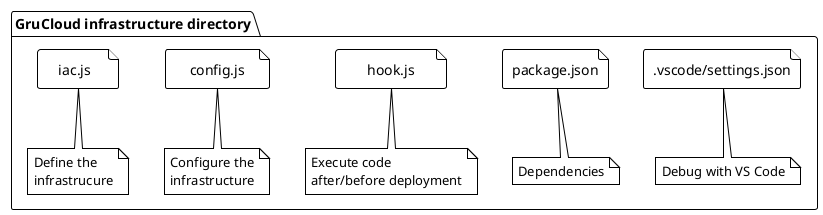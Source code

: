 @startuml grucloud-project-files
!theme plain
skinparam svgLinkTarget _blank

folder "GruCloud infrastructure directory" {


file ".vscode/settings.json"
note bottom
Debug with VS Code
end note

file package.json 

note bottom 
Dependencies
end note

file "      hook.js      "
note bottom
Execute code 
after/before deployment
end note

file "    config.js    "
note bottom
Configure the
infrastructure
end note

file "   iac.js     "
note bottom
Define the
infrastrucure
end note


}


@enduml
